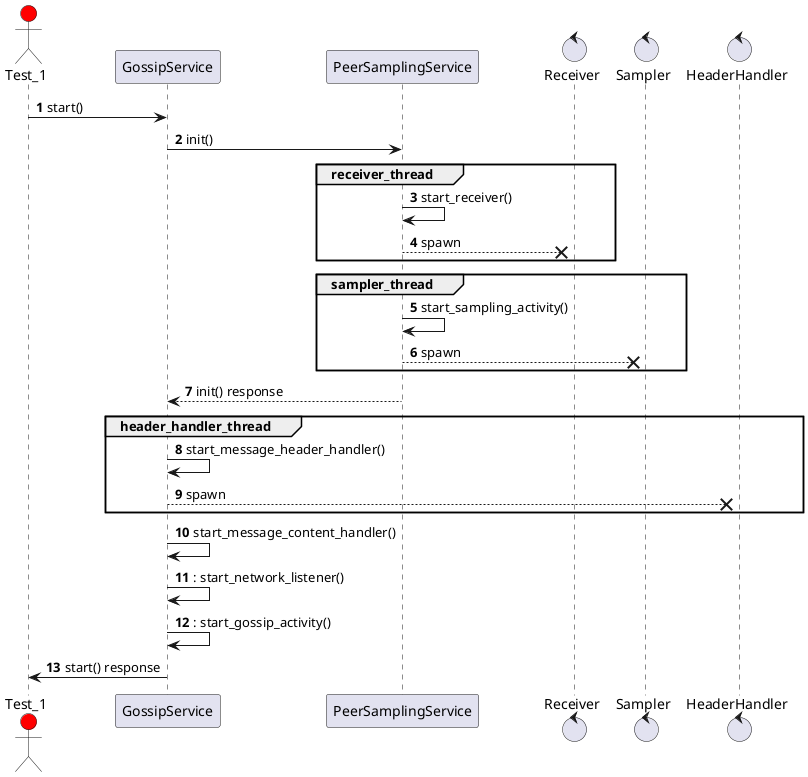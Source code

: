 @startuml
'https://plantuml.com/sequence-diagram

autonumber
actor Test_1 #red
participant GossipService as GossipService
participant PeerSamplingService as PeerSamplingService
control Receiver as Receiver
control Sampler as Sampler
control HeaderHandler as HeaderHandler

Test_1 -> GossipService: start()
GossipService -> PeerSamplingService: init()

group receiver_thread
    PeerSamplingService -> PeerSamplingService: start_receiver()
    PeerSamplingService -->x Receiver: spawn
end

group sampler_thread
    PeerSamplingService -> PeerSamplingService: start_sampling_activity()
    PeerSamplingService -->x Sampler: spawn
end

GossipService <-- PeerSamplingService: init() response

group header_handler_thread
    GossipService -> GossipService: start_message_header_handler()
    GossipService -->x HeaderHandler: spawn
end


GossipService -> GossipService: start_message_content_handler()
GossipService -> GossipService:: start_network_listener()
GossipService -> GossipService:: start_gossip_activity()

Test_1 <- GossipService: start() response
@enduml